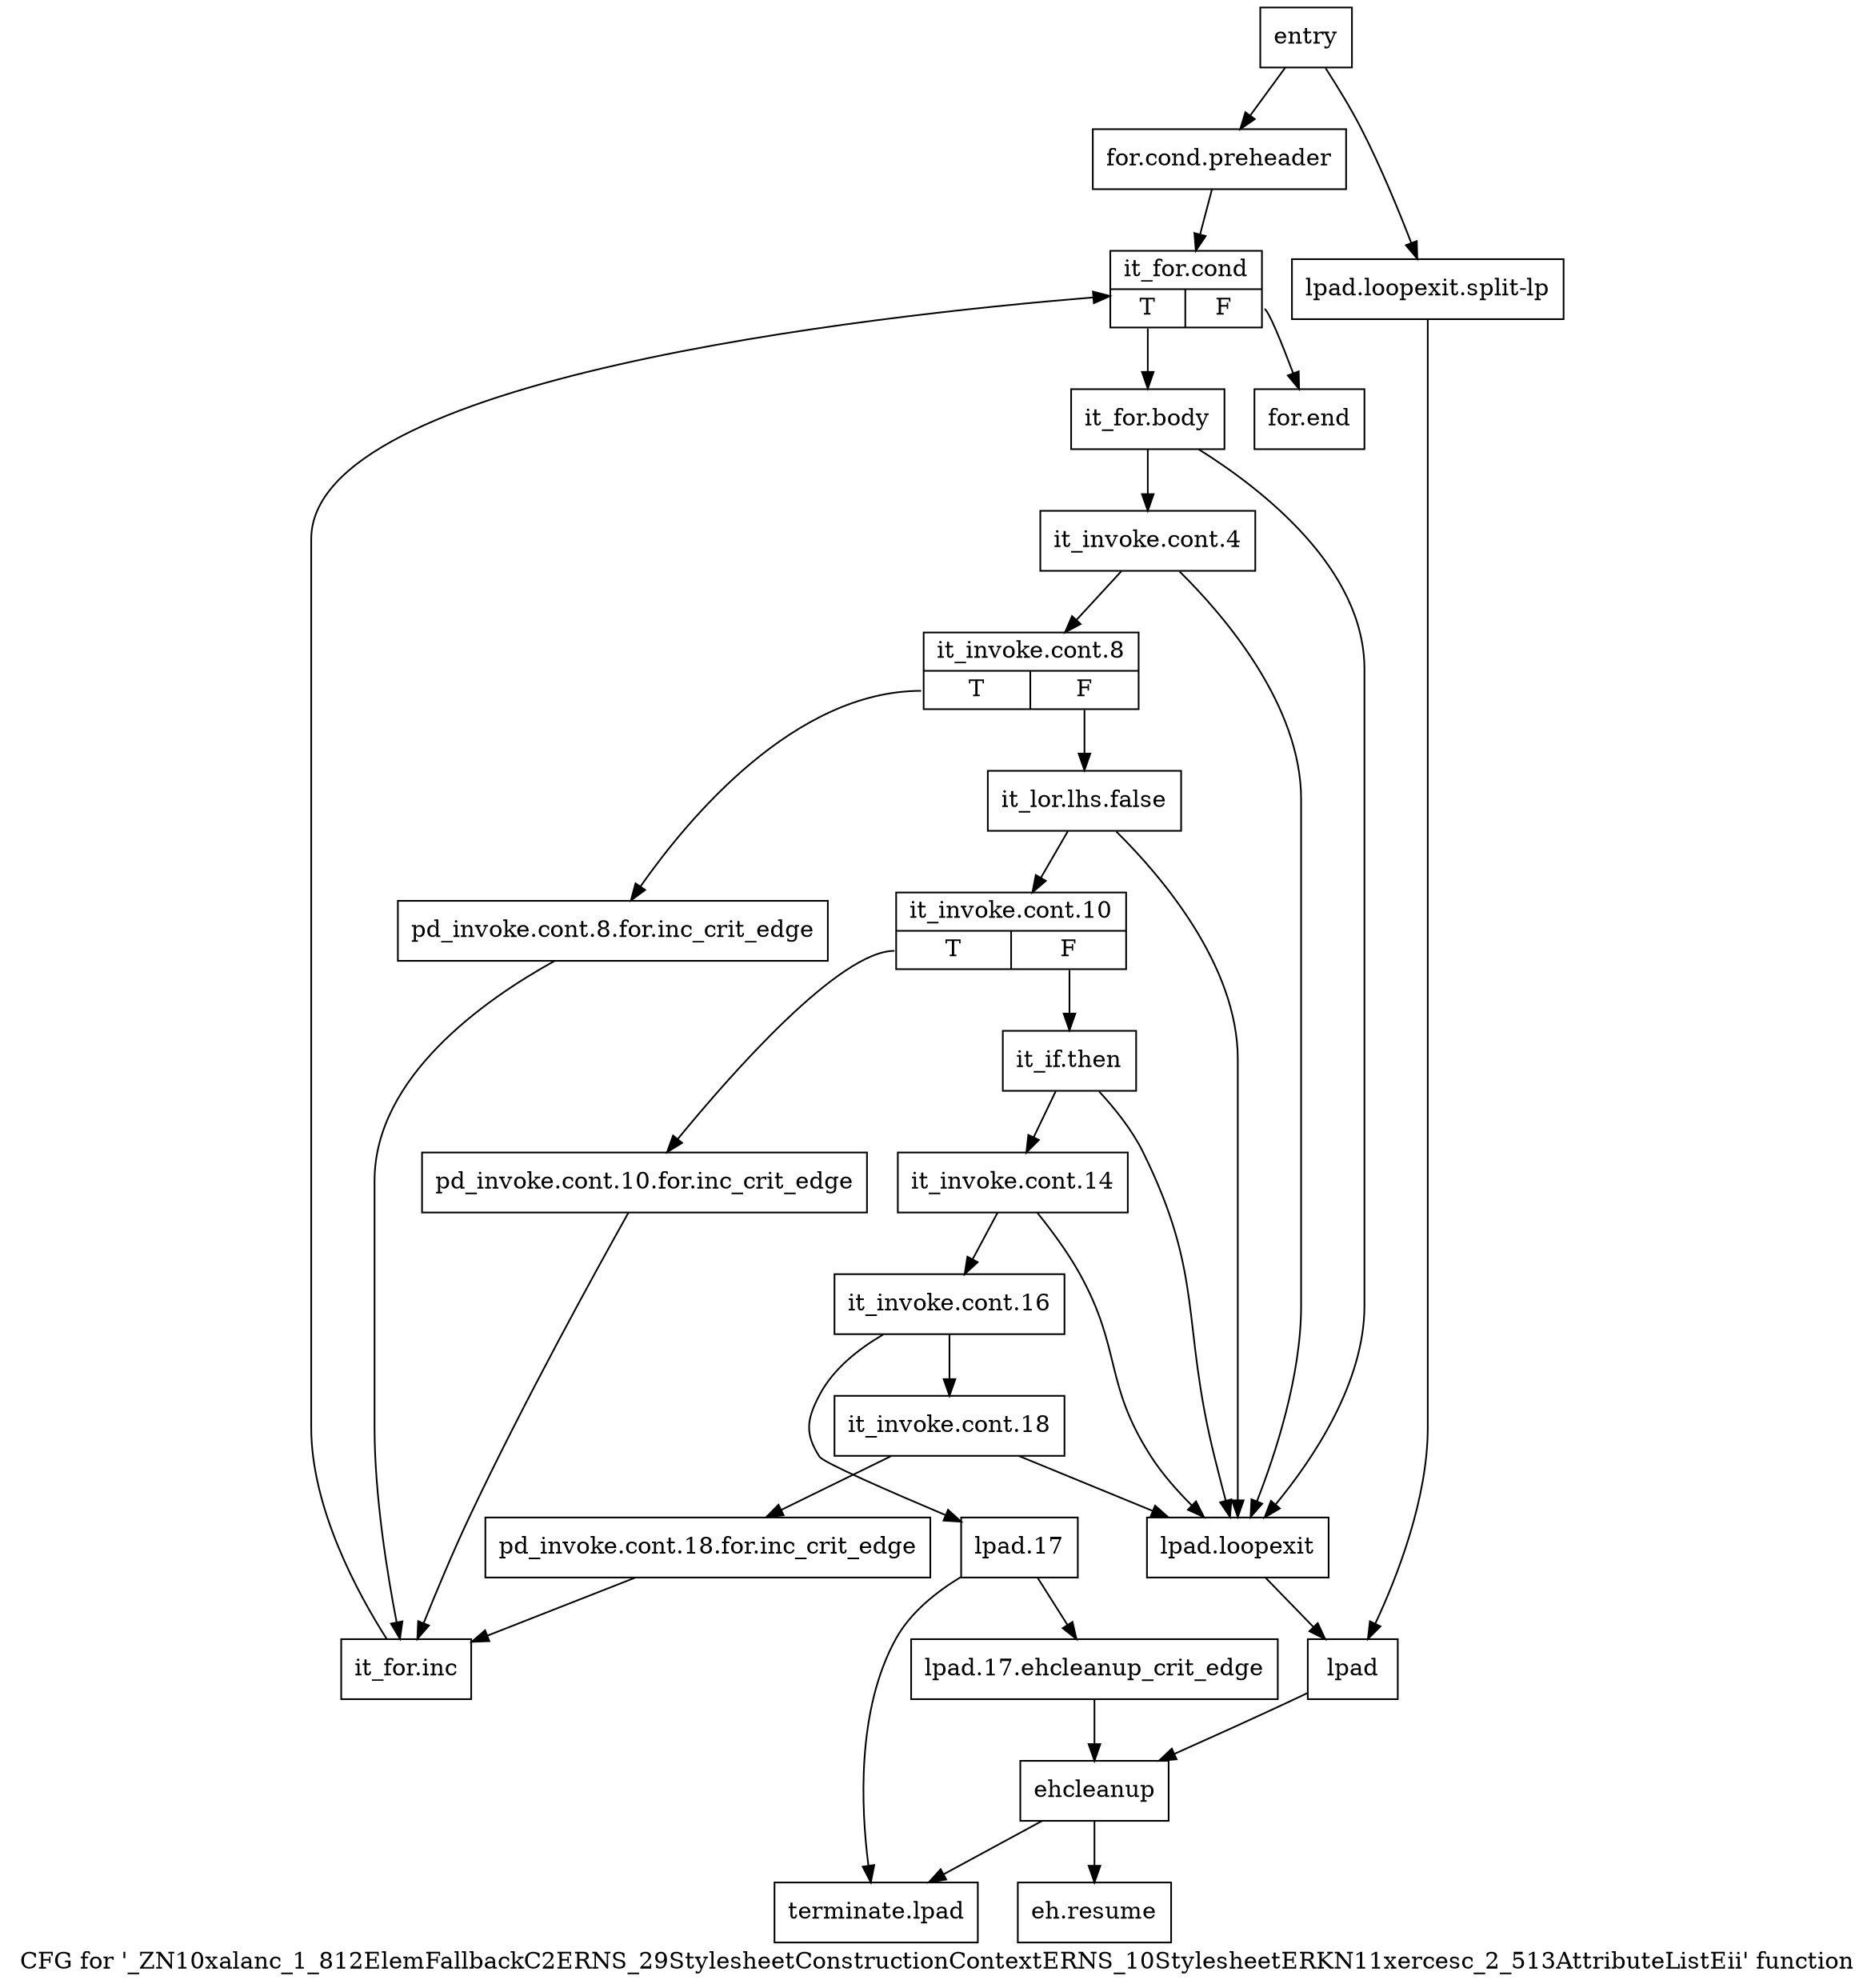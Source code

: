 digraph "CFG for '_ZN10xalanc_1_812ElemFallbackC2ERNS_29StylesheetConstructionContextERNS_10StylesheetERKN11xercesc_2_513AttributeListEii' function" {
	label="CFG for '_ZN10xalanc_1_812ElemFallbackC2ERNS_29StylesheetConstructionContextERNS_10StylesheetERKN11xercesc_2_513AttributeListEii' function";

	Node0x714a6b0 [shape=record,label="{entry}"];
	Node0x714a6b0 -> Node0x714a700;
	Node0x714a6b0 -> Node0x714abb0;
	Node0x714a700 [shape=record,label="{for.cond.preheader}"];
	Node0x714a700 -> Node0x714a750;
	Node0x714a750 [shape=record,label="{it_for.cond|{<s0>T|<s1>F}}"];
	Node0x714a750:s0 -> Node0x714a7a0;
	Node0x714a750:s1 -> Node0x714ad40;
	Node0x714a7a0 [shape=record,label="{it_for.body}"];
	Node0x714a7a0 -> Node0x714a7f0;
	Node0x714a7a0 -> Node0x714ab60;
	Node0x714a7f0 [shape=record,label="{it_invoke.cont.4}"];
	Node0x714a7f0 -> Node0x714a840;
	Node0x714a7f0 -> Node0x714ab60;
	Node0x714a840 [shape=record,label="{it_invoke.cont.8|{<s0>T|<s1>F}}"];
	Node0x714a840:s0 -> Node0x714a890;
	Node0x714a840:s1 -> Node0x714a8e0;
	Node0x714a890 [shape=record,label="{pd_invoke.cont.8.for.inc_crit_edge}"];
	Node0x714a890 -> Node0x714acf0;
	Node0x714a8e0 [shape=record,label="{it_lor.lhs.false}"];
	Node0x714a8e0 -> Node0x714a930;
	Node0x714a8e0 -> Node0x714ab60;
	Node0x714a930 [shape=record,label="{it_invoke.cont.10|{<s0>T|<s1>F}}"];
	Node0x714a930:s0 -> Node0x714a980;
	Node0x714a930:s1 -> Node0x714a9d0;
	Node0x714a980 [shape=record,label="{pd_invoke.cont.10.for.inc_crit_edge}"];
	Node0x714a980 -> Node0x714acf0;
	Node0x714a9d0 [shape=record,label="{it_if.then}"];
	Node0x714a9d0 -> Node0x714aa20;
	Node0x714a9d0 -> Node0x714ab60;
	Node0x714aa20 [shape=record,label="{it_invoke.cont.14}"];
	Node0x714aa20 -> Node0x714aa70;
	Node0x714aa20 -> Node0x714ab60;
	Node0x714aa70 [shape=record,label="{it_invoke.cont.16}"];
	Node0x714aa70 -> Node0x714aac0;
	Node0x714aa70 -> Node0x714ac50;
	Node0x714aac0 [shape=record,label="{it_invoke.cont.18}"];
	Node0x714aac0 -> Node0x714ab10;
	Node0x714aac0 -> Node0x714ab60;
	Node0x714ab10 [shape=record,label="{pd_invoke.cont.18.for.inc_crit_edge}"];
	Node0x714ab10 -> Node0x714acf0;
	Node0x714ab60 [shape=record,label="{lpad.loopexit}"];
	Node0x714ab60 -> Node0x714ac00;
	Node0x714abb0 [shape=record,label="{lpad.loopexit.split-lp}"];
	Node0x714abb0 -> Node0x714ac00;
	Node0x714ac00 [shape=record,label="{lpad}"];
	Node0x714ac00 -> Node0x714ad90;
	Node0x714ac50 [shape=record,label="{lpad.17}"];
	Node0x714ac50 -> Node0x714aca0;
	Node0x714ac50 -> Node0x714ae30;
	Node0x714aca0 [shape=record,label="{lpad.17.ehcleanup_crit_edge}"];
	Node0x714aca0 -> Node0x714ad90;
	Node0x714acf0 [shape=record,label="{it_for.inc}"];
	Node0x714acf0 -> Node0x714a750;
	Node0x714ad40 [shape=record,label="{for.end}"];
	Node0x714ad90 [shape=record,label="{ehcleanup}"];
	Node0x714ad90 -> Node0x714ade0;
	Node0x714ad90 -> Node0x714ae30;
	Node0x714ade0 [shape=record,label="{eh.resume}"];
	Node0x714ae30 [shape=record,label="{terminate.lpad}"];
}
